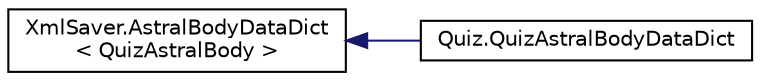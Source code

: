digraph "类继承关系图"
{
 // INTERACTIVE_SVG=YES
 // LATEX_PDF_SIZE
  edge [fontname="Helvetica",fontsize="10",labelfontname="Helvetica",labelfontsize="10"];
  node [fontname="Helvetica",fontsize="10",shape=record];
  rankdir="LR";
  Node0 [label="XmlSaver.AstralBodyDataDict\l\< QuizAstralBody \>",height=0.2,width=0.4,color="black", fillcolor="white", style="filled",URL="$class_xml_saver_1_1_astral_body_data_dict.html",tooltip=" "];
  Node0 -> Node1 [dir="back",color="midnightblue",fontsize="10",style="solid",fontname="Helvetica"];
  Node1 [label="Quiz.QuizAstralBodyDataDict",height=0.2,width=0.4,color="black", fillcolor="white", style="filled",URL="$class_quiz_1_1_quiz_astral_body_data_dict.html",tooltip="问题星体数据存储"];
}
